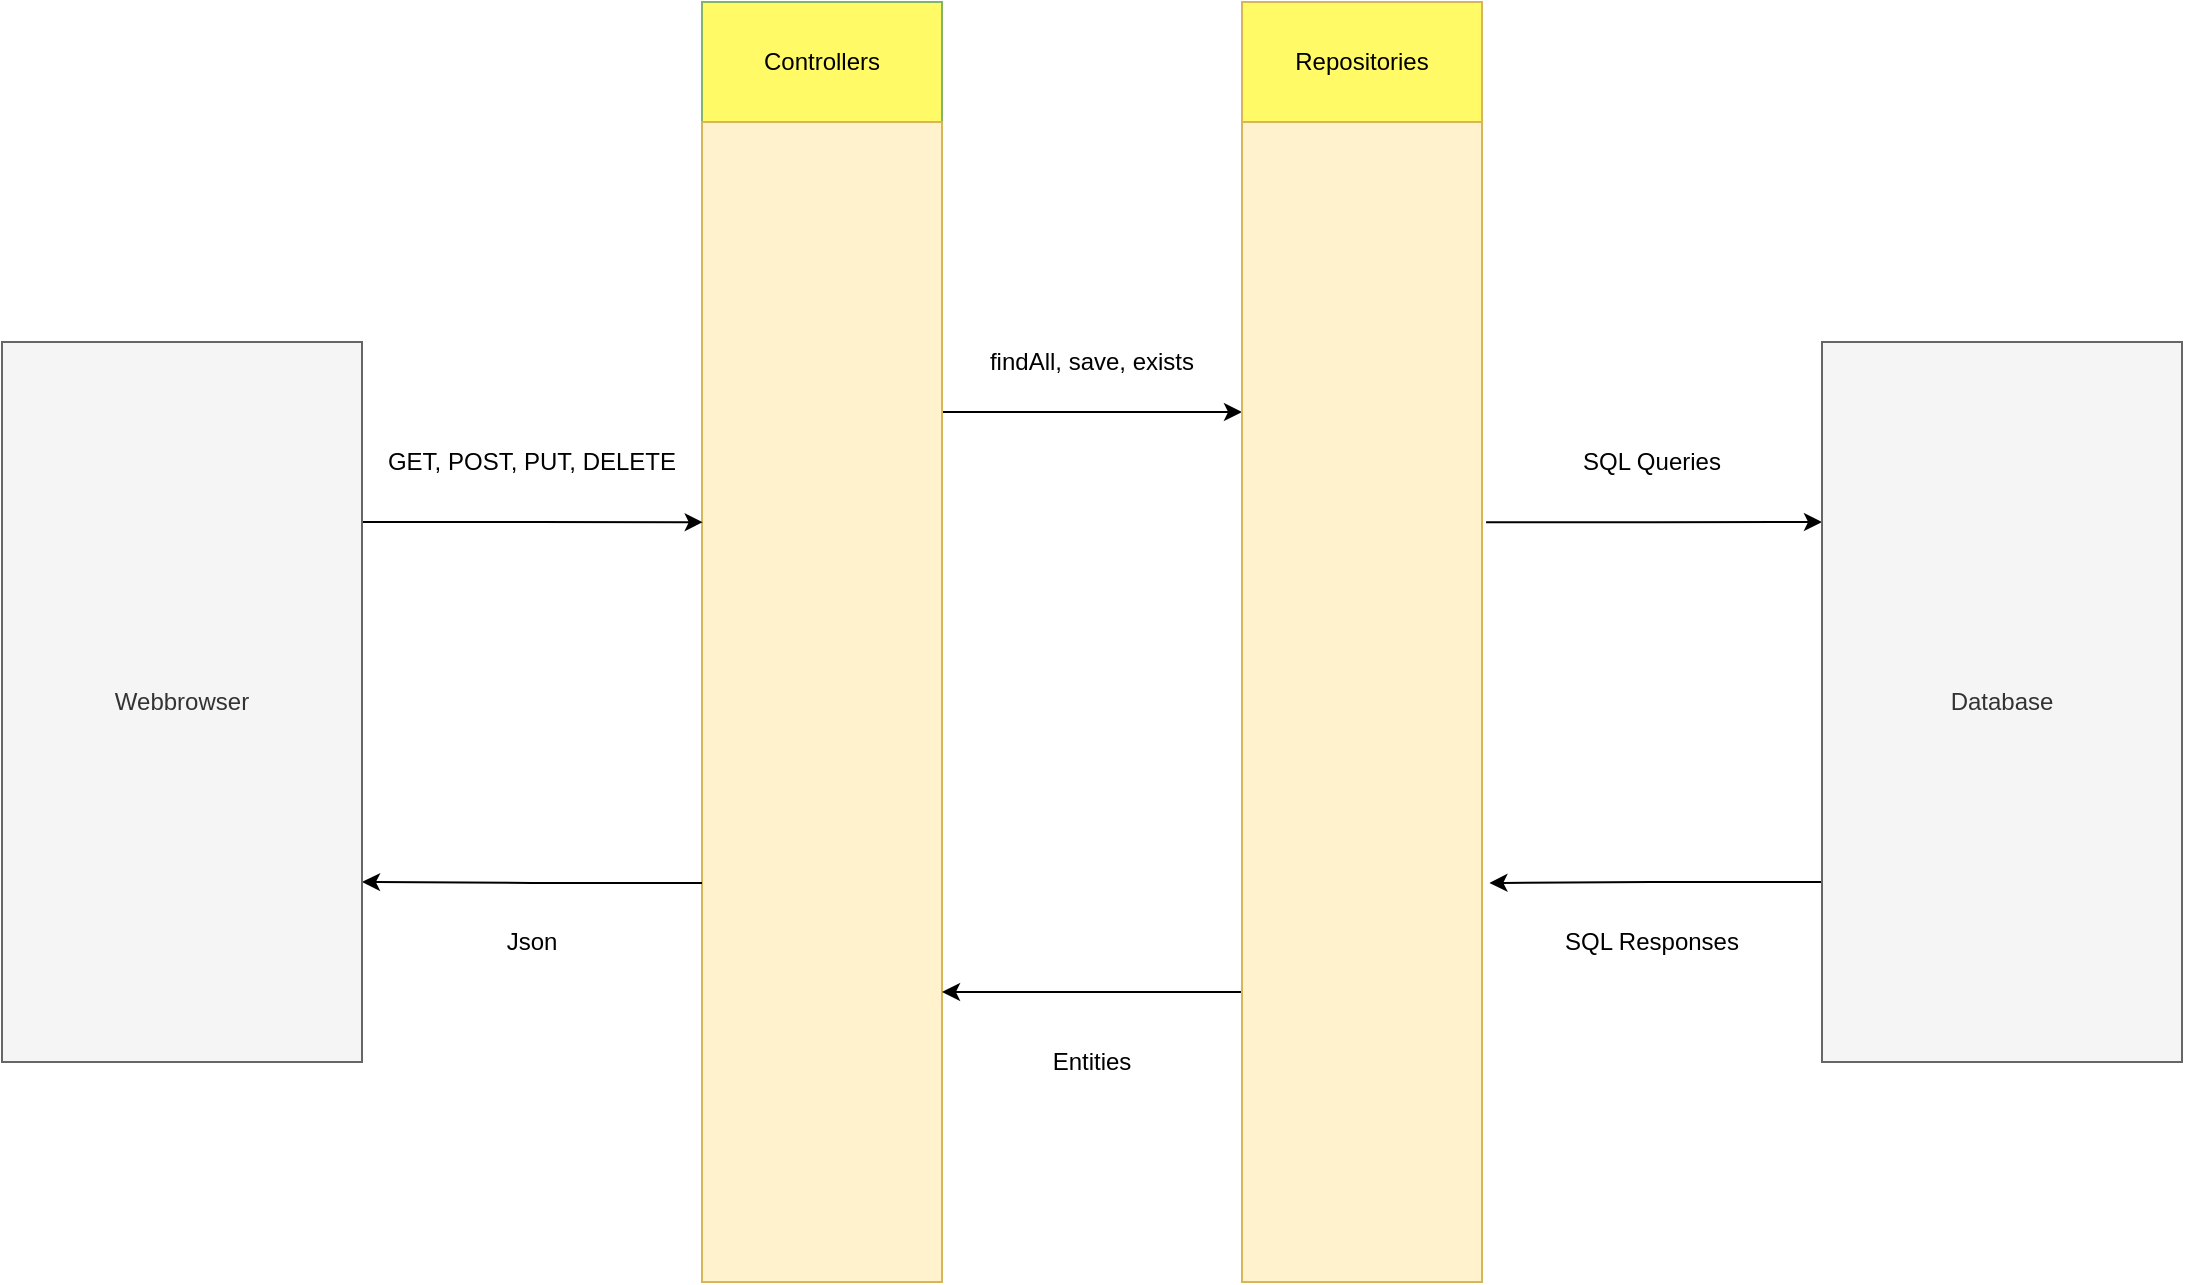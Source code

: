 <mxfile version="14.6.3" type="google" pages="5"><diagram id="Z_slyUoEyh7B1b0NL_OW" name="Controller repository"><mxGraphModel dx="1038" dy="547" grid="1" gridSize="10" guides="1" tooltips="1" connect="1" arrows="1" fold="1" page="1" pageScale="1" pageWidth="1169" pageHeight="827" math="0" shadow="0"><root><mxCell id="0"/><mxCell id="1" parent="0"/><mxCell id="6f3tzLOUsLrjj1knswEb-1" value="Controllers" style="rounded=0;whiteSpace=wrap;html=1;strokeColor=#82b366;fillColor=#FFFA66;" parent="1" vertex="1"><mxGeometry x="380" y="30" width="120" height="60" as="geometry"/></mxCell><mxCell id="6f3tzLOUsLrjj1knswEb-2" value="Repositories" style="rounded=0;whiteSpace=wrap;html=1;strokeColor=#d6b656;fillColor=#FFFA66;" parent="1" vertex="1"><mxGeometry x="650" y="30" width="120" height="60" as="geometry"/></mxCell><mxCell id="6f3tzLOUsLrjj1knswEb-16" style="edgeStyle=orthogonalEdgeStyle;rounded=0;orthogonalLoop=1;jettySize=auto;html=1;exitX=1;exitY=0.25;exitDx=0;exitDy=0;entryX=0;entryY=0.25;entryDx=0;entryDy=0;" parent="1" source="6f3tzLOUsLrjj1knswEb-3" target="6f3tzLOUsLrjj1knswEb-4" edge="1"><mxGeometry relative="1" as="geometry"/></mxCell><mxCell id="6f3tzLOUsLrjj1knswEb-3" value="" style="rounded=0;whiteSpace=wrap;html=1;fillColor=#fff2cc;strokeColor=#d6b656;" parent="1" vertex="1"><mxGeometry x="380" y="90" width="120" height="580" as="geometry"/></mxCell><mxCell id="6f3tzLOUsLrjj1knswEb-17" style="edgeStyle=orthogonalEdgeStyle;rounded=0;orthogonalLoop=1;jettySize=auto;html=1;exitX=0;exitY=0.75;exitDx=0;exitDy=0;entryX=1;entryY=0.75;entryDx=0;entryDy=0;" parent="1" source="6f3tzLOUsLrjj1knswEb-4" target="6f3tzLOUsLrjj1knswEb-3" edge="1"><mxGeometry relative="1" as="geometry"/></mxCell><mxCell id="6f3tzLOUsLrjj1knswEb-4" value="" style="rounded=0;whiteSpace=wrap;html=1;fillColor=#fff2cc;strokeColor=#d6b656;" parent="1" vertex="1"><mxGeometry x="650" y="90" width="120" height="580" as="geometry"/></mxCell><mxCell id="6f3tzLOUsLrjj1knswEb-13" style="edgeStyle=orthogonalEdgeStyle;rounded=0;orthogonalLoop=1;jettySize=auto;html=1;exitX=1;exitY=0.25;exitDx=0;exitDy=0;entryX=0.003;entryY=0.345;entryDx=0;entryDy=0;entryPerimeter=0;" parent="1" source="6f3tzLOUsLrjj1knswEb-5" target="6f3tzLOUsLrjj1knswEb-3" edge="1"><mxGeometry relative="1" as="geometry"/></mxCell><mxCell id="6f3tzLOUsLrjj1knswEb-15" style="edgeStyle=orthogonalEdgeStyle;rounded=0;orthogonalLoop=1;jettySize=auto;html=1;exitX=0;exitY=0.656;exitDx=0;exitDy=0;entryX=1;entryY=0.75;entryDx=0;entryDy=0;exitPerimeter=0;" parent="1" source="6f3tzLOUsLrjj1knswEb-3" target="6f3tzLOUsLrjj1knswEb-5" edge="1"><mxGeometry relative="1" as="geometry"/></mxCell><mxCell id="6f3tzLOUsLrjj1knswEb-5" value="Webbrowser" style="whiteSpace=wrap;html=1;fillColor=#f5f5f5;strokeColor=#666666;fontColor=#333333;" parent="1" vertex="1"><mxGeometry x="30" y="200" width="180" height="360" as="geometry"/></mxCell><mxCell id="6f3tzLOUsLrjj1knswEb-18" style="edgeStyle=orthogonalEdgeStyle;rounded=0;orthogonalLoop=1;jettySize=auto;html=1;exitX=1.017;exitY=0.345;exitDx=0;exitDy=0;entryX=0;entryY=0.25;entryDx=0;entryDy=0;exitPerimeter=0;" parent="1" source="6f3tzLOUsLrjj1knswEb-4" target="6f3tzLOUsLrjj1knswEb-6" edge="1"><mxGeometry relative="1" as="geometry"/></mxCell><mxCell id="6f3tzLOUsLrjj1knswEb-19" style="edgeStyle=orthogonalEdgeStyle;rounded=0;orthogonalLoop=1;jettySize=auto;html=1;exitX=0;exitY=0.75;exitDx=0;exitDy=0;entryX=1.031;entryY=0.656;entryDx=0;entryDy=0;entryPerimeter=0;" parent="1" source="6f3tzLOUsLrjj1knswEb-6" target="6f3tzLOUsLrjj1knswEb-4" edge="1"><mxGeometry relative="1" as="geometry"/></mxCell><mxCell id="6f3tzLOUsLrjj1knswEb-6" value="Database" style="whiteSpace=wrap;html=1;fillColor=#f5f5f5;strokeColor=#666666;fontColor=#333333;" parent="1" vertex="1"><mxGeometry x="940" y="200" width="180" height="360" as="geometry"/></mxCell><mxCell id="Vnk-CBCoB8MdGf9wuwa1-1" value="GET, POST, PUT, DELETE" style="text;html=1;strokeColor=none;fillColor=none;align=center;verticalAlign=middle;whiteSpace=wrap;rounded=0;" parent="1" vertex="1"><mxGeometry x="220" y="240" width="150" height="40" as="geometry"/></mxCell><mxCell id="Vnk-CBCoB8MdGf9wuwa1-2" value="Json" style="text;html=1;strokeColor=none;fillColor=none;align=center;verticalAlign=middle;whiteSpace=wrap;rounded=0;" parent="1" vertex="1"><mxGeometry x="220" y="480" width="150" height="40" as="geometry"/></mxCell><mxCell id="Vnk-CBCoB8MdGf9wuwa1-3" value="findAll, save, exists" style="text;html=1;strokeColor=none;fillColor=none;align=center;verticalAlign=middle;whiteSpace=wrap;rounded=0;" parent="1" vertex="1"><mxGeometry x="500" y="190" width="150" height="40" as="geometry"/></mxCell><mxCell id="Vnk-CBCoB8MdGf9wuwa1-4" value="Entities" style="text;html=1;strokeColor=none;fillColor=none;align=center;verticalAlign=middle;whiteSpace=wrap;rounded=0;" parent="1" vertex="1"><mxGeometry x="500" y="540" width="150" height="40" as="geometry"/></mxCell><mxCell id="Vnk-CBCoB8MdGf9wuwa1-5" value="SQL Queries" style="text;html=1;strokeColor=none;fillColor=none;align=center;verticalAlign=middle;whiteSpace=wrap;rounded=0;" parent="1" vertex="1"><mxGeometry x="780" y="240" width="150" height="40" as="geometry"/></mxCell><mxCell id="Vnk-CBCoB8MdGf9wuwa1-6" value="SQL Responses" style="text;html=1;strokeColor=none;fillColor=none;align=center;verticalAlign=middle;whiteSpace=wrap;rounded=0;" parent="1" vertex="1"><mxGeometry x="780" y="480" width="150" height="40" as="geometry"/></mxCell></root></mxGraphModel></diagram><diagram id="izti0jS4n8Z6rMr2OJXD" name="Proposal Controller"><mxGraphModel dx="1038" dy="547" grid="1" gridSize="10" guides="1" tooltips="1" connect="1" arrows="1" fold="1" page="1" pageScale="1" pageWidth="1169" pageHeight="827" math="0" shadow="0"><root><mxCell id="1S2ng0r4gzMSea4VvMpT-0"/><mxCell id="1S2ng0r4gzMSea4VvMpT-1" parent="1S2ng0r4gzMSea4VvMpT-0"/><mxCell id="1S2ng0r4gzMSea4VvMpT-2" value="ProposalController" style="rounded=0;whiteSpace=wrap;html=1;fillColor=#fff2cc;strokeColor=#d6b656;" parent="1S2ng0r4gzMSea4VvMpT-1" vertex="1"><mxGeometry x="80" y="40" width="160" height="720" as="geometry"/></mxCell><mxCell id="1S2ng0r4gzMSea4VvMpT-19" style="edgeStyle=orthogonalEdgeStyle;rounded=0;jumpSize=0;orthogonalLoop=1;jettySize=auto;html=1;exitX=0;exitY=0.5;exitDx=0;exitDy=0;entryX=1.006;entryY=0.083;entryDx=0;entryDy=0;entryPerimeter=0;startArrow=classic;startFill=1;" parent="1S2ng0r4gzMSea4VvMpT-1" source="1S2ng0r4gzMSea4VvMpT-3" target="1S2ng0r4gzMSea4VvMpT-2" edge="1"><mxGeometry relative="1" as="geometry"/></mxCell><mxCell id="Ml_ggcX_0psREGvLh0la-3" style="edgeStyle=none;rounded=0;orthogonalLoop=1;jettySize=auto;html=1;exitX=1;exitY=0.5;exitDx=0;exitDy=0;entryX=0.5;entryY=0;entryDx=0;entryDy=0;startArrow=classic;startFill=1;endArrow=classic;endFill=1;" parent="1S2ng0r4gzMSea4VvMpT-1" source="1S2ng0r4gzMSea4VvMpT-3" target="Ml_ggcX_0psREGvLh0la-1" edge="1"><mxGeometry relative="1" as="geometry"/></mxCell><mxCell id="1S2ng0r4gzMSea4VvMpT-3" value="Proposal Repo" style="rounded=0;whiteSpace=wrap;html=1;fillColor=#f5f5f5;strokeColor=#666666;fontColor=#333333;" parent="1S2ng0r4gzMSea4VvMpT-1" vertex="1"><mxGeometry x="520" y="40" width="160" height="120" as="geometry"/></mxCell><mxCell id="1S2ng0r4gzMSea4VvMpT-18" style="edgeStyle=orthogonalEdgeStyle;rounded=0;jumpSize=0;orthogonalLoop=1;jettySize=auto;html=1;exitX=0;exitY=0.5;exitDx=0;exitDy=0;entryX=1;entryY=0.25;entryDx=0;entryDy=0;" parent="1S2ng0r4gzMSea4VvMpT-1" source="1S2ng0r4gzMSea4VvMpT-4" target="1S2ng0r4gzMSea4VvMpT-2" edge="1"><mxGeometry relative="1" as="geometry"/></mxCell><mxCell id="Ml_ggcX_0psREGvLh0la-4" style="edgeStyle=none;rounded=0;orthogonalLoop=1;jettySize=auto;html=1;exitX=1;exitY=0.5;exitDx=0;exitDy=0;entryX=0;entryY=0;entryDx=0;entryDy=0;startArrow=classic;startFill=1;endArrow=classic;endFill=1;" parent="1S2ng0r4gzMSea4VvMpT-1" source="1S2ng0r4gzMSea4VvMpT-4" target="Ml_ggcX_0psREGvLh0la-1" edge="1"><mxGeometry relative="1" as="geometry"/></mxCell><mxCell id="1S2ng0r4gzMSea4VvMpT-4" value="Organisation Repo" style="rounded=0;whiteSpace=wrap;html=1;strokeColor=#6c8ebf;fillColor=#D9D9D9;" parent="1S2ng0r4gzMSea4VvMpT-1" vertex="1"><mxGeometry x="520" y="160" width="160" height="120" as="geometry"/></mxCell><mxCell id="1S2ng0r4gzMSea4VvMpT-17" style="edgeStyle=orthogonalEdgeStyle;rounded=0;jumpSize=0;orthogonalLoop=1;jettySize=auto;html=1;exitX=0;exitY=0.5;exitDx=0;exitDy=0;entryX=1.025;entryY=0.417;entryDx=0;entryDy=0;entryPerimeter=0;startArrow=classic;startFill=1;endArrow=none;endFill=0;" parent="1S2ng0r4gzMSea4VvMpT-1" source="1S2ng0r4gzMSea4VvMpT-5" target="1S2ng0r4gzMSea4VvMpT-2" edge="1"><mxGeometry relative="1" as="geometry"/></mxCell><mxCell id="Ml_ggcX_0psREGvLh0la-5" style="edgeStyle=none;rounded=0;orthogonalLoop=1;jettySize=auto;html=1;exitX=1;exitY=0.5;exitDx=0;exitDy=0;entryX=0;entryY=0.5;entryDx=0;entryDy=0;startArrow=classic;startFill=1;endArrow=classic;endFill=1;" parent="1S2ng0r4gzMSea4VvMpT-1" source="1S2ng0r4gzMSea4VvMpT-5" target="Ml_ggcX_0psREGvLh0la-1" edge="1"><mxGeometry relative="1" as="geometry"/></mxCell><mxCell id="1S2ng0r4gzMSea4VvMpT-5" value="Contact-Proposal Repo" style="rounded=0;whiteSpace=wrap;html=1;fillColor=#f5f5f5;strokeColor=#666666;fontColor=#333333;" parent="1S2ng0r4gzMSea4VvMpT-1" vertex="1"><mxGeometry x="520" y="280" width="160" height="120" as="geometry"/></mxCell><mxCell id="1S2ng0r4gzMSea4VvMpT-16" style="edgeStyle=orthogonalEdgeStyle;rounded=0;jumpSize=0;orthogonalLoop=1;jettySize=auto;html=1;exitX=0;exitY=0.5;exitDx=0;exitDy=0;entryX=1.006;entryY=0.583;entryDx=0;entryDy=0;entryPerimeter=0;startArrow=classic;startFill=1;endArrow=none;endFill=0;" parent="1S2ng0r4gzMSea4VvMpT-1" source="1S2ng0r4gzMSea4VvMpT-6" target="1S2ng0r4gzMSea4VvMpT-2" edge="1"><mxGeometry relative="1" as="geometry"/></mxCell><mxCell id="Ml_ggcX_0psREGvLh0la-6" style="edgeStyle=none;rounded=0;orthogonalLoop=1;jettySize=auto;html=1;exitX=1;exitY=0.5;exitDx=0;exitDy=0;startArrow=classic;startFill=1;endArrow=classic;endFill=1;entryX=0;entryY=0.5;entryDx=0;entryDy=0;" parent="1S2ng0r4gzMSea4VvMpT-1" source="1S2ng0r4gzMSea4VvMpT-6" target="Ml_ggcX_0psREGvLh0la-1" edge="1"><mxGeometry relative="1" as="geometry"><mxPoint x="840" y="400" as="targetPoint"/></mxGeometry></mxCell><mxCell id="1S2ng0r4gzMSea4VvMpT-6" value="Proposal-Service Repo" style="rounded=0;whiteSpace=wrap;html=1;strokeColor=#666666;fontColor=#333333;fillColor=#D9D9D9;" parent="1S2ng0r4gzMSea4VvMpT-1" vertex="1"><mxGeometry x="520" y="400" width="160" height="120" as="geometry"/></mxCell><mxCell id="1S2ng0r4gzMSea4VvMpT-15" style="edgeStyle=orthogonalEdgeStyle;rounded=0;jumpSize=0;orthogonalLoop=1;jettySize=auto;html=1;exitX=0;exitY=0.5;exitDx=0;exitDy=0;entryX=1;entryY=0.75;entryDx=0;entryDy=0;" parent="1S2ng0r4gzMSea4VvMpT-1" source="1S2ng0r4gzMSea4VvMpT-7" target="1S2ng0r4gzMSea4VvMpT-2" edge="1"><mxGeometry relative="1" as="geometry"/></mxCell><mxCell id="Ml_ggcX_0psREGvLh0la-7" style="edgeStyle=none;rounded=0;orthogonalLoop=1;jettySize=auto;html=1;exitX=1;exitY=0.5;exitDx=0;exitDy=0;entryX=0;entryY=1;entryDx=0;entryDy=0;startArrow=classic;startFill=1;endArrow=classic;endFill=1;" parent="1S2ng0r4gzMSea4VvMpT-1" source="1S2ng0r4gzMSea4VvMpT-7" target="Ml_ggcX_0psREGvLh0la-1" edge="1"><mxGeometry relative="1" as="geometry"/></mxCell><mxCell id="1S2ng0r4gzMSea4VvMpT-7" value="Contact Repo" style="rounded=0;whiteSpace=wrap;html=1;fillColor=#f5f5f5;strokeColor=#666666;fontColor=#333333;" parent="1S2ng0r4gzMSea4VvMpT-1" vertex="1"><mxGeometry x="520" y="520" width="160" height="120" as="geometry"/></mxCell><mxCell id="1S2ng0r4gzMSea4VvMpT-14" style="edgeStyle=orthogonalEdgeStyle;rounded=0;jumpSize=0;orthogonalLoop=1;jettySize=auto;html=1;exitX=0;exitY=0.5;exitDx=0;exitDy=0;entryX=1;entryY=0.917;entryDx=0;entryDy=0;entryPerimeter=0;" parent="1S2ng0r4gzMSea4VvMpT-1" source="1S2ng0r4gzMSea4VvMpT-8" target="1S2ng0r4gzMSea4VvMpT-2" edge="1"><mxGeometry relative="1" as="geometry"/></mxCell><mxCell id="Ml_ggcX_0psREGvLh0la-8" style="edgeStyle=none;rounded=0;orthogonalLoop=1;jettySize=auto;html=1;exitX=1;exitY=0.5;exitDx=0;exitDy=0;entryX=0.5;entryY=1;entryDx=0;entryDy=0;startArrow=classic;startFill=1;endArrow=classic;endFill=1;" parent="1S2ng0r4gzMSea4VvMpT-1" source="1S2ng0r4gzMSea4VvMpT-8" target="Ml_ggcX_0psREGvLh0la-1" edge="1"><mxGeometry relative="1" as="geometry"/></mxCell><mxCell id="1S2ng0r4gzMSea4VvMpT-8" value="Service Repo" style="rounded=0;whiteSpace=wrap;html=1;strokeColor=#666666;fontColor=#333333;fillColor=#D9D9D9;" parent="1S2ng0r4gzMSea4VvMpT-1" vertex="1"><mxGeometry x="520" y="640" width="160" height="120" as="geometry"/></mxCell><mxCell id="1S2ng0r4gzMSea4VvMpT-20" value="Opslaan, opzoeken, alle elementen ophalen" style="text;html=1;strokeColor=none;fillColor=none;align=center;verticalAlign=middle;whiteSpace=wrap;rounded=0;" parent="1S2ng0r4gzMSea4VvMpT-1" vertex="1"><mxGeometry x="261" y="70" width="250" height="20" as="geometry"/></mxCell><mxCell id="1S2ng0r4gzMSea4VvMpT-21" value="Bestaat de organisatie?" style="text;html=1;strokeColor=none;fillColor=none;align=center;verticalAlign=middle;whiteSpace=wrap;rounded=0;" parent="1S2ng0r4gzMSea4VvMpT-1" vertex="1"><mxGeometry x="280" y="190" width="200" height="20" as="geometry"/></mxCell><mxCell id="1S2ng0r4gzMSea4VvMpT-22" value="Sla relaties op &amp;amp; verwijder relaties" style="text;html=1;strokeColor=none;fillColor=none;align=center;verticalAlign=middle;whiteSpace=wrap;rounded=0;" parent="1S2ng0r4gzMSea4VvMpT-1" vertex="1"><mxGeometry x="280" y="310" width="200" height="20" as="geometry"/></mxCell><mxCell id="1S2ng0r4gzMSea4VvMpT-23" value="Sla relaties op &amp;amp; verwijder relaties" style="text;html=1;strokeColor=none;fillColor=none;align=center;verticalAlign=middle;whiteSpace=wrap;rounded=0;" parent="1S2ng0r4gzMSea4VvMpT-1" vertex="1"><mxGeometry x="280" y="430" width="200" height="20" as="geometry"/></mxCell><mxCell id="1S2ng0r4gzMSea4VvMpT-24" value="Bestaat contact?" style="text;html=1;strokeColor=none;fillColor=none;align=center;verticalAlign=middle;whiteSpace=wrap;rounded=0;" parent="1S2ng0r4gzMSea4VvMpT-1" vertex="1"><mxGeometry x="280" y="550" width="200" height="20" as="geometry"/></mxCell><mxCell id="1S2ng0r4gzMSea4VvMpT-25" value="Bestaat service?" style="text;html=1;strokeColor=none;fillColor=none;align=center;verticalAlign=middle;whiteSpace=wrap;rounded=0;" parent="1S2ng0r4gzMSea4VvMpT-1" vertex="1"><mxGeometry x="280" y="670" width="200" height="20" as="geometry"/></mxCell><mxCell id="Ml_ggcX_0psREGvLh0la-1" value="DB" style="ellipse;whiteSpace=wrap;html=1;aspect=fixed;fillColor=#f5f5f5;strokeColor=#666666;fontColor=#333333;" parent="1S2ng0r4gzMSea4VvMpT-1" vertex="1"><mxGeometry x="840" y="360" width="80" height="80" as="geometry"/></mxCell></root></mxGraphModel></diagram><diagram id="kLnRN18D0jnEAkdysvcF" name="Vue-store"><mxGraphModel dx="1038" dy="547" grid="1" gridSize="10" guides="1" tooltips="1" connect="1" arrows="1" fold="1" page="1" pageScale="1" pageWidth="1169" pageHeight="827" math="0" shadow="0"><root><mxCell id="Nfc-R94LjrP-eaRDTodq-0"/><mxCell id="Nfc-R94LjrP-eaRDTodq-1" parent="Nfc-R94LjrP-eaRDTodq-0"/><mxCell id="Nfc-R94LjrP-eaRDTodq-4" style="edgeStyle=orthogonalEdgeStyle;rounded=0;orthogonalLoop=1;jettySize=auto;html=1;exitX=1;exitY=0.5;exitDx=0;exitDy=0;entryX=0;entryY=0.5;entryDx=0;entryDy=0;startArrow=classic;startFill=1;endArrow=classic;endFill=1;" parent="Nfc-R94LjrP-eaRDTodq-1" source="Nfc-R94LjrP-eaRDTodq-2" target="Nfc-R94LjrP-eaRDTodq-3" edge="1"><mxGeometry relative="1" as="geometry"/></mxCell><mxCell id="Nfc-R94LjrP-eaRDTodq-11" style="edgeStyle=orthogonalEdgeStyle;rounded=0;orthogonalLoop=1;jettySize=auto;html=1;exitX=0;exitY=0.5;exitDx=0;exitDy=0;entryX=1;entryY=0.5;entryDx=0;entryDy=0;startArrow=classic;startFill=1;endArrow=classic;endFill=1;" parent="Nfc-R94LjrP-eaRDTodq-1" source="Nfc-R94LjrP-eaRDTodq-2" target="Nfc-R94LjrP-eaRDTodq-8" edge="1"><mxGeometry relative="1" as="geometry"/></mxCell><mxCell id="Nfc-R94LjrP-eaRDTodq-12" style="edgeStyle=orthogonalEdgeStyle;rounded=0;orthogonalLoop=1;jettySize=auto;html=1;exitX=0;exitY=0.25;exitDx=0;exitDy=0;startArrow=classic;startFill=1;endArrow=classic;endFill=1;" parent="Nfc-R94LjrP-eaRDTodq-1" source="Nfc-R94LjrP-eaRDTodq-2" target="Nfc-R94LjrP-eaRDTodq-7" edge="1"><mxGeometry relative="1" as="geometry"/></mxCell><mxCell id="Nfc-R94LjrP-eaRDTodq-13" style="edgeStyle=orthogonalEdgeStyle;rounded=0;orthogonalLoop=1;jettySize=auto;html=1;exitX=0;exitY=0.75;exitDx=0;exitDy=0;entryX=1;entryY=0.5;entryDx=0;entryDy=0;startArrow=classic;startFill=1;endArrow=classic;endFill=1;" parent="Nfc-R94LjrP-eaRDTodq-1" source="Nfc-R94LjrP-eaRDTodq-2" target="Nfc-R94LjrP-eaRDTodq-9" edge="1"><mxGeometry relative="1" as="geometry"/></mxCell><mxCell id="Nfc-R94LjrP-eaRDTodq-2" value="Store" style="whiteSpace=wrap;html=1;aspect=fixed;fillColor=#fff2cc;strokeColor=#d6b656;" parent="Nfc-R94LjrP-eaRDTodq-1" vertex="1"><mxGeometry x="720" y="280" width="200" height="200" as="geometry"/></mxCell><mxCell id="Nfc-R94LjrP-eaRDTodq-3" value="API" style="ellipse;whiteSpace=wrap;html=1;aspect=fixed;fillColor=#f5f5f5;strokeColor=#666666;fontColor=#333333;" parent="Nfc-R94LjrP-eaRDTodq-1" vertex="1"><mxGeometry x="1050" y="340" width="80" height="80" as="geometry"/></mxCell><mxCell id="Nfc-R94LjrP-eaRDTodq-5" value="Http" style="text;html=1;strokeColor=none;fillColor=none;align=center;verticalAlign=middle;whiteSpace=wrap;rounded=0;" parent="Nfc-R94LjrP-eaRDTodq-1" vertex="1"><mxGeometry x="970" y="350" width="40" height="20" as="geometry"/></mxCell><mxCell id="Nfc-R94LjrP-eaRDTodq-7" value="Forms" style="rounded=0;whiteSpace=wrap;html=1;fillColor=#f5f5f5;strokeColor=#666666;fontColor=#333333;" parent="Nfc-R94LjrP-eaRDTodq-1" vertex="1"><mxGeometry x="420" y="260" width="120" height="60" as="geometry"/></mxCell><mxCell id="Nfc-R94LjrP-eaRDTodq-8" value="Lijsten" style="rounded=0;whiteSpace=wrap;html=1;fillColor=#f5f5f5;strokeColor=#666666;fontColor=#333333;" parent="Nfc-R94LjrP-eaRDTodq-1" vertex="1"><mxGeometry x="420" y="350" width="120" height="60" as="geometry"/></mxCell><mxCell id="Nfc-R94LjrP-eaRDTodq-9" value="&lt;div&gt;Details&lt;/div&gt;" style="rounded=0;whiteSpace=wrap;html=1;fillColor=#f5f5f5;strokeColor=#666666;fontColor=#333333;" parent="Nfc-R94LjrP-eaRDTodq-1" vertex="1"><mxGeometry x="420" y="440" width="120" height="60" as="geometry"/></mxCell></root></mxGraphModel></diagram><diagram id="zAxhpkPkykoUaVaONzyW" name="MailService"><mxGraphModel dx="1038" dy="547" grid="1" gridSize="10" guides="1" tooltips="1" connect="1" arrows="1" fold="1" page="1" pageScale="1" pageWidth="850" pageHeight="1100" math="0" shadow="0"><root><mxCell id="4AikODsfgA_spluWa051-0"/><mxCell id="4AikODsfgA_spluWa051-1" parent="4AikODsfgA_spluWa051-0"/><mxCell id="umIuCLEPzlpfiV8MyFG7-2" style="edgeStyle=orthogonalEdgeStyle;rounded=0;orthogonalLoop=1;jettySize=auto;html=1;exitX=1;exitY=0.5;exitDx=0;exitDy=0;" edge="1" parent="4AikODsfgA_spluWa051-1" source="umIuCLEPzlpfiV8MyFG7-0" target="umIuCLEPzlpfiV8MyFG7-1"><mxGeometry relative="1" as="geometry"/></mxCell><mxCell id="Pq1mxucMd5yt92h9COxI-4" style="edgeStyle=orthogonalEdgeStyle;rounded=0;orthogonalLoop=1;jettySize=auto;html=1;exitX=0.5;exitY=1;exitDx=0;exitDy=0;startArrow=classic;startFill=1;" edge="1" parent="4AikODsfgA_spluWa051-1" source="umIuCLEPzlpfiV8MyFG7-0" target="Pq1mxucMd5yt92h9COxI-2"><mxGeometry relative="1" as="geometry"/></mxCell><mxCell id="umIuCLEPzlpfiV8MyFG7-0" value="&lt;div&gt;Controllers&lt;/div&gt;" style="rounded=0;whiteSpace=wrap;html=1;fillColor=#fff2cc;strokeColor=#d6b656;" vertex="1" parent="4AikODsfgA_spluWa051-1"><mxGeometry x="80" y="40" width="160" height="200" as="geometry"/></mxCell><mxCell id="umIuCLEPzlpfiV8MyFG7-1" value="Mail server" style="ellipse;whiteSpace=wrap;html=1;aspect=fixed;fillColor=#ffe6cc;strokeColor=#d79b00;" vertex="1" parent="4AikODsfgA_spluWa051-1"><mxGeometry x="640" y="100" width="80" height="80" as="geometry"/></mxCell><mxCell id="umIuCLEPzlpfiV8MyFG7-3" value="MailService" style="rounded=0;whiteSpace=wrap;html=1;fillColor=#fff2cc;strokeColor=#d6b656;" vertex="1" parent="4AikODsfgA_spluWa051-1"><mxGeometry x="360" y="40" width="160" height="200" as="geometry"/></mxCell><mxCell id="umIuCLEPzlpfiV8MyFG7-4" value="SMTP" style="text;html=1;strokeColor=none;fillColor=none;align=center;verticalAlign=middle;whiteSpace=wrap;rounded=0;" vertex="1" parent="4AikODsfgA_spluWa051-1"><mxGeometry x="560" y="110" width="40" height="20" as="geometry"/></mxCell><mxCell id="Pq1mxucMd5yt92h9COxI-1" value="Mail builder" style="rounded=0;whiteSpace=wrap;html=1;fillColor=#fff2cc;strokeColor=#d6b656;" vertex="1" parent="4AikODsfgA_spluWa051-1"><mxGeometry x="80" y="280" width="160" height="40" as="geometry"/></mxCell><mxCell id="Pq1mxucMd5yt92h9COxI-2" value="Templates" style="ellipse;whiteSpace=wrap;html=1;aspect=fixed;fillColor=#f5f5f5;strokeColor=#666666;fontColor=#333333;" vertex="1" parent="4AikODsfgA_spluWa051-1"><mxGeometry x="120" y="360" width="80" height="80" as="geometry"/></mxCell></root></mxGraphModel></diagram><diagram id="L9LLZRFs06LczJUDp3JV" name="JWT-util"><mxGraphModel dx="1038" dy="547" grid="1" gridSize="10" guides="1" tooltips="1" connect="1" arrows="1" fold="1" page="1" pageScale="1" pageWidth="850" pageHeight="1100" math="0" shadow="0"><root><mxCell id="18PMf9oelJduPHu7FPPC-0"/><mxCell id="18PMf9oelJduPHu7FPPC-1" parent="18PMf9oelJduPHu7FPPC-0"/><mxCell id="18PMf9oelJduPHu7FPPC-3" value="&lt;div&gt;Authentication&lt;/div&gt;&lt;div&gt;Controller&lt;/div&gt;" style="rounded=0;whiteSpace=wrap;html=1;fillColor=#fff2cc;strokeColor=#d6b656;" vertex="1" parent="18PMf9oelJduPHu7FPPC-1"><mxGeometry x="160" y="40" width="120" height="170" as="geometry"/></mxCell><mxCell id="18PMf9oelJduPHu7FPPC-8" style="edgeStyle=orthogonalEdgeStyle;rounded=0;orthogonalLoop=1;jettySize=auto;html=1;exitX=0;exitY=0.5;exitDx=0;exitDy=0;entryX=0.5;entryY=1;entryDx=0;entryDy=0;startArrow=none;startFill=0;" edge="1" parent="18PMf9oelJduPHu7FPPC-1" source="18PMf9oelJduPHu7FPPC-4" target="18PMf9oelJduPHu7FPPC-3"><mxGeometry relative="1" as="geometry"/></mxCell><mxCell id="18PMf9oelJduPHu7FPPC-4" value="JWTUtil" style="whiteSpace=wrap;html=1;aspect=fixed;fillColor=#fff2cc;strokeColor=#d6b656;" vertex="1" parent="18PMf9oelJduPHu7FPPC-1"><mxGeometry x="320" y="240" width="80" height="80" as="geometry"/></mxCell><mxCell id="18PMf9oelJduPHu7FPPC-14" style="edgeStyle=orthogonalEdgeStyle;rounded=0;orthogonalLoop=1;jettySize=auto;html=1;exitX=0.5;exitY=0;exitDx=0;exitDy=0;startArrow=none;startFill=0;" edge="1" parent="18PMf9oelJduPHu7FPPC-1" source="18PMf9oelJduPHu7FPPC-5" target="18PMf9oelJduPHu7FPPC-4"><mxGeometry relative="1" as="geometry"/></mxCell><mxCell id="18PMf9oelJduPHu7FPPC-5" value="&lt;div&gt;Private/&lt;/div&gt;&lt;div&gt;Public&lt;/div&gt;&lt;div&gt;Keyreader&lt;br&gt;&lt;/div&gt;" style="whiteSpace=wrap;html=1;aspect=fixed;fillColor=#ffe6cc;strokeColor=#d79b00;" vertex="1" parent="18PMf9oelJduPHu7FPPC-1"><mxGeometry x="320" y="360" width="80" height="80" as="geometry"/></mxCell><mxCell id="18PMf9oelJduPHu7FPPC-15" style="edgeStyle=orthogonalEdgeStyle;rounded=0;orthogonalLoop=1;jettySize=auto;html=1;exitX=0.5;exitY=1;exitDx=0;exitDy=0;entryX=1;entryY=0.5;entryDx=0;entryDy=0;startArrow=none;startFill=0;" edge="1" parent="18PMf9oelJduPHu7FPPC-1" source="18PMf9oelJduPHu7FPPC-7" target="18PMf9oelJduPHu7FPPC-4"><mxGeometry relative="1" as="geometry"/></mxCell><mxCell id="18PMf9oelJduPHu7FPPC-7" value="JWTFilter" style="rounded=0;whiteSpace=wrap;html=1;fillColor=#fff2cc;strokeColor=#d6b656;" vertex="1" parent="18PMf9oelJduPHu7FPPC-1"><mxGeometry x="440" y="40" width="120" height="170" as="geometry"/></mxCell><mxCell id="18PMf9oelJduPHu7FPPC-13" style="edgeStyle=orthogonalEdgeStyle;rounded=0;orthogonalLoop=1;jettySize=auto;html=1;exitX=0;exitY=0.5;exitDx=0;exitDy=0;entryX=1;entryY=0.5;entryDx=0;entryDy=0;startArrow=none;startFill=0;" edge="1" parent="18PMf9oelJduPHu7FPPC-1" source="18PMf9oelJduPHu7FPPC-12" target="18PMf9oelJduPHu7FPPC-5"><mxGeometry relative="1" as="geometry"/></mxCell><mxCell id="18PMf9oelJduPHu7FPPC-12" value="&lt;div&gt;Resources&lt;/div&gt;" style="ellipse;whiteSpace=wrap;html=1;aspect=fixed;fillColor=#f5f5f5;strokeColor=#666666;fontColor=#333333;" vertex="1" parent="18PMf9oelJduPHu7FPPC-1"><mxGeometry x="480" y="360" width="80" height="80" as="geometry"/></mxCell><mxCell id="18PMf9oelJduPHu7FPPC-16" value="Generate tokens" style="text;html=1;strokeColor=none;fillColor=none;align=center;verticalAlign=middle;whiteSpace=wrap;rounded=0;" vertex="1" parent="18PMf9oelJduPHu7FPPC-1"><mxGeometry x="220" y="280" width="60" height="40" as="geometry"/></mxCell><mxCell id="18PMf9oelJduPHu7FPPC-17" value="Validate tokens" style="text;html=1;strokeColor=none;fillColor=none;align=center;verticalAlign=middle;whiteSpace=wrap;rounded=0;" vertex="1" parent="18PMf9oelJduPHu7FPPC-1"><mxGeometry x="440" y="280" width="60" height="40" as="geometry"/></mxCell></root></mxGraphModel></diagram></mxfile>